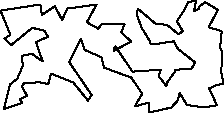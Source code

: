 unitsize(0.001cm);
draw((3140,1401)--(2937,1568));
draw((2937,1568)--(2741,1583));
draw((2741,1583)--(2426,1851));
draw((2426,1851)--(2408,1747));
draw((2408,1747)--(2489,1520));
draw((2489,1520)--(2642,1269));
draw((2642,1269)--(2639,1239));
draw((2639,1239)--(2698,1221));
draw((2698,1221)--(3058,1276));
draw((3058,1276)--(3133,1143));
draw((3133,1143)--(3438,901));
draw((3438,901)--(3370,791));
draw((3370,791)--(3084,774));
draw((3084,774)--(3084,748));
draw((3084,748)--(2938,543));
draw((2938,543)--(2929,485));
draw((2929,485)--(2800,653));
draw((2800,653)--(2801,695));
draw((2801,695)--(2830,775));
draw((2830,775)--(2330,741));
draw((2330,741)--(2030,1186));
draw((2030,1186)--(2009,1163));
draw((2009,1163)--(2000,1110));
draw((2000,1110)--(2312,1270));
draw((2312,1270)--(2132,1432));
draw((2132,1432)--(2191,1579));
draw((2191,1579)--(1794,1589));
draw((1794,1589)--(1729,1498));
draw((1729,1498)--(1526,1612));
draw((1526,1612)--(1697,1924));
draw((1697,1924)--(1182,1853));
draw((1182,1853)--(1090,1652));
draw((1090,1652)--(962,1895));
draw((962,1895)--(731,1741));
draw((731,1741)--(706,1925));
draw((706,1925)--(3,1817));
draw((3,1817)--(177,1390));
draw((177,1390)--(71,1323));
draw((71,1323)--(193,1210));
draw((193,1210)--(563,1513));
draw((563,1513)--(782,1462));
draw((782,1462)--(839,1355));
draw((839,1355)--(627,1261));
draw((627,1261)--(749,920));
draw((749,920)--(556,1056));
draw((556,1056)--(376,1018));
draw((376,1018)--(399,850));
draw((399,850)--(298,615));
draw((298,615)--(171,514));
draw((171,514)--(61,81));
draw((61,81)--(387,190));
draw((387,190)--(347,252));
draw((347,252)--(468,319));
draw((468,319)--(380,478));
draw((380,478)--(422,542));
draw((422,542)--(694,552));
draw((694,552)--(844,520));
draw((844,520)--(896,705));
draw((896,705)--(1286,550));
draw((1286,550)--(1517,266));
draw((1517,266)--(1538,224));
draw((1538,224)--(1612,328));
draw((1612,328)--(1213,910));
draw((1213,910)--(1423,1322));
draw((1423,1322)--(1490,1123));
draw((1490,1123)--(1782,995));
draw((1782,995)--(1829,812));
draw((1829,812)--(2310,635));
draw((2310,635)--(2503,352));
draw((2503,352)--(2372,127));
draw((2372,127)--(2614,195));
draw((2614,195)--(2630,20));
draw((2630,20)--(3017,108));
draw((3017,108)--(3060,155));
draw((3060,155)--(3123,217));
draw((3123,217)--(3162,367));
draw((3162,367)--(3292,152));
draw((3292,152)--(3595,111));
draw((3595,111)--(3821,147));
draw((3821,147)--(3684,445));
draw((3684,445)--(3829,513));
draw((3829,513)--(3938,516));
draw((3938,516)--(3896,742));
draw((3896,742)--(3918,1088));
draw((3918,1088)--(3876,1165));
draw((3876,1165)--(3904,1444));
draw((3904,1444)--(3858,1472));
draw((3858,1472)--(3675,1522));
draw((3675,1522)--(3834,1827));
draw((3834,1827)--(3782,1865));
draw((3782,1865)--(3611,1968));
draw((3611,1968)--(3515,1892));
draw((3515,1892)--(3507,1851));
draw((3507,1851)--(3417,1808));
draw((3417,1808)--(3453,1998));
draw((3453,1998)--(3317,1966));
draw((3317,1966)--(3245,1828));
draw((3245,1828)--(3114,1629));
draw((3114,1629)--(3220,1454));
draw((3220,1454)--(3140,1401));
